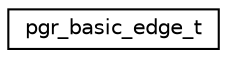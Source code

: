 digraph "Graphical Class Hierarchy"
{
  edge [fontname="Helvetica",fontsize="10",labelfontname="Helvetica",labelfontsize="10"];
  node [fontname="Helvetica",fontsize="10",shape=record];
  rankdir="LR";
  Node1 [label="pgr_basic_edge_t",height=0.2,width=0.4,color="black", fillcolor="white", style="filled",URL="$structpgr__basic__edge__t.html"];
}
